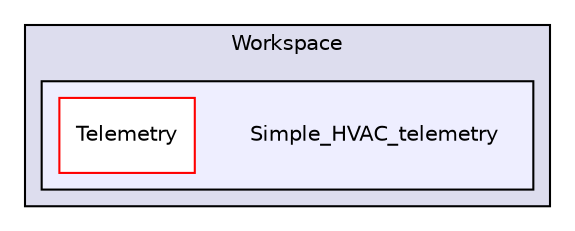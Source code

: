 digraph "C:/Workspace/Simple_HVAC_telemetry" {
  compound=true
  node [ fontsize="10", fontname="Helvetica"];
  edge [ labelfontsize="10", labelfontname="Helvetica"];
  subgraph clusterdir_f243a7a7d497212ea32570f02ce73440 {
    graph [ bgcolor="#ddddee", pencolor="black", label="Workspace" fontname="Helvetica", fontsize="10", URL="dir_f243a7a7d497212ea32570f02ce73440.html"]
  subgraph clusterdir_a733cff363c34944410d1d344514aee4 {
    graph [ bgcolor="#eeeeff", pencolor="black", label="" URL="dir_a733cff363c34944410d1d344514aee4.html"];
    dir_a733cff363c34944410d1d344514aee4 [shape=plaintext label="Simple_HVAC_telemetry"];
    dir_ea190c066b0db487b380f7ebab3cd8e2 [shape=box label="Telemetry" color="red" fillcolor="white" style="filled" URL="dir_ea190c066b0db487b380f7ebab3cd8e2.html"];
  }
  }
}
